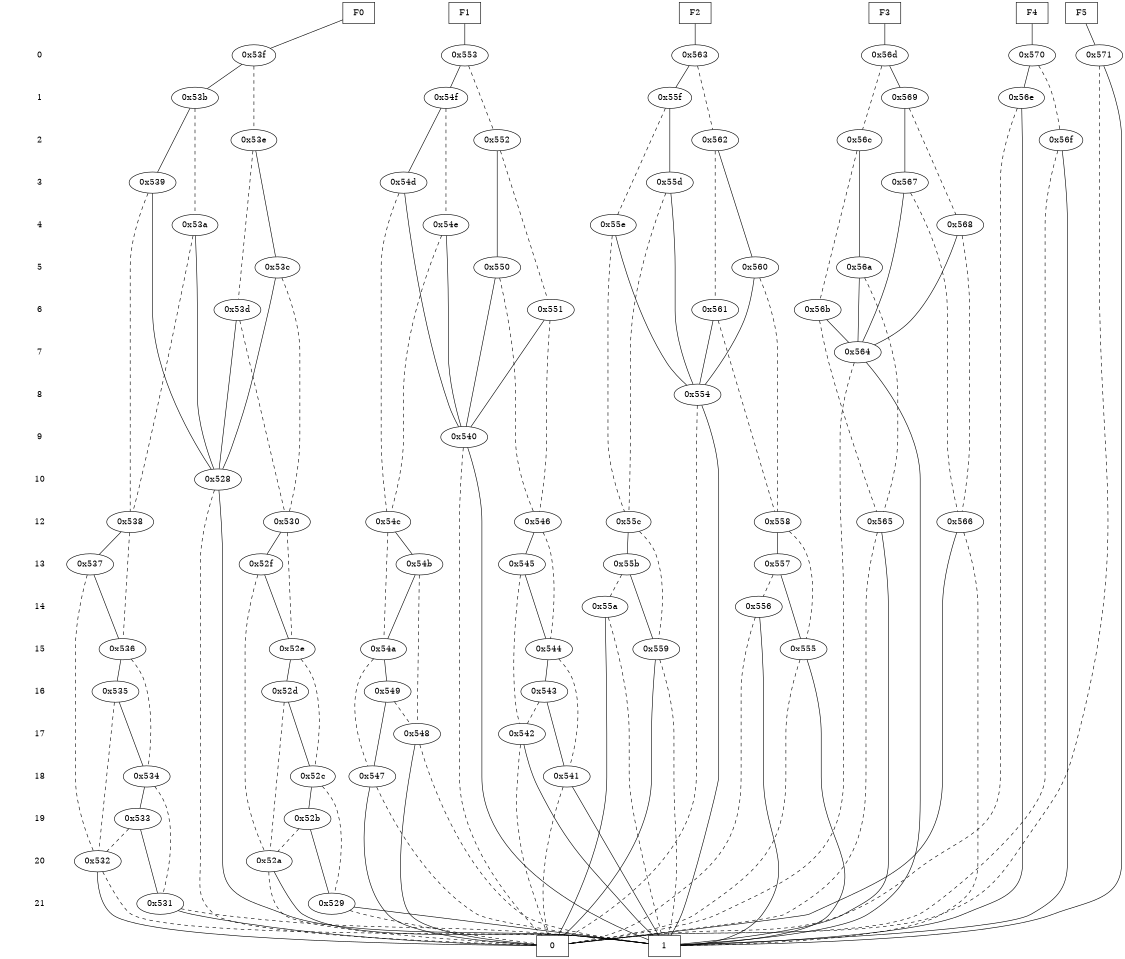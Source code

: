 digraph "DD" {
size = "7.5,10"
center = true;
edge [dir = none];
{ node [shape = plaintext];
  edge [style = invis];
  "CONST NODES" [style = invis];
" 0 " -> " 1 " -> " 2 " -> " 3 " -> " 4 " -> " 5 " -> " 6 " -> " 7 " -> " 8 " -> " 9 " -> " 10 " -> " 12 " -> " 13 " -> " 14 " -> " 15 " -> " 16 " -> " 17 " -> " 18 " -> " 19 " -> " 20 " -> " 21 " -> "CONST NODES"; 
}
{ rank = same; node [shape = box]; edge [style = invis];
"F0" -> "F1" -> "F2" -> "F3" -> "F4" -> "F5"; }
{ rank = same; " 0 ";
"0x56d";
"0x553";
"0x53f";
"0x571";
"0x570";
"0x563";
}
{ rank = same; " 1 ";
"0x54f";
"0x53b";
"0x55f";
"0x56e";
"0x569";
}
{ rank = same; " 2 ";
"0x562";
"0x56c";
"0x56f";
"0x552";
"0x53e";
}
{ rank = same; " 3 ";
"0x55d";
"0x567";
"0x54d";
"0x539";
}
{ rank = same; " 4 ";
"0x55e";
"0x568";
"0x54e";
"0x53a";
}
{ rank = same; " 5 ";
"0x550";
"0x56a";
"0x53c";
"0x560";
}
{ rank = same; " 6 ";
"0x551";
"0x56b";
"0x53d";
"0x561";
}
{ rank = same; " 7 ";
"0x564";
}
{ rank = same; " 8 ";
"0x554";
}
{ rank = same; " 9 ";
"0x540";
}
{ rank = same; " 10 ";
"0x528";
}
{ rank = same; " 12 ";
"0x566";
"0x538";
"0x558";
"0x55c";
"0x565";
"0x546";
"0x54c";
"0x530";
}
{ rank = same; " 13 ";
"0x545";
"0x557";
"0x52f";
"0x54b";
"0x55b";
"0x537";
}
{ rank = same; " 14 ";
"0x55a";
"0x556";
}
{ rank = same; " 15 ";
"0x559";
"0x536";
"0x555";
"0x544";
"0x54a";
"0x52e";
}
{ rank = same; " 16 ";
"0x52d";
"0x535";
"0x543";
"0x549";
}
{ rank = same; " 17 ";
"0x548";
"0x542";
}
{ rank = same; " 18 ";
"0x534";
"0x547";
"0x541";
"0x52c";
}
{ rank = same; " 19 ";
"0x533";
"0x52b";
}
{ rank = same; " 20 ";
"0x532";
"0x52a";
}
{ rank = same; " 21 ";
"0x531";
"0x529";
}
{ rank = same; "CONST NODES";
{ node [shape = box]; "0x4ae";
"0x4ad";
}
}
"F0" -> "0x53f" [style = solid];
"F1" -> "0x553" [style = solid];
"F2" -> "0x563" [style = solid];
"F3" -> "0x56d" [style = solid];
"F4" -> "0x570" [style = solid];
"F5" -> "0x571" [style = solid];
"0x56d" -> "0x569";
"0x56d" -> "0x56c" [style = dashed];
"0x553" -> "0x54f";
"0x553" -> "0x552" [style = dashed];
"0x53f" -> "0x53b";
"0x53f" -> "0x53e" [style = dashed];
"0x571" -> "0x4ad";
"0x571" -> "0x4ae" [style = dashed];
"0x570" -> "0x56e";
"0x570" -> "0x56f" [style = dashed];
"0x563" -> "0x55f";
"0x563" -> "0x562" [style = dashed];
"0x54f" -> "0x54d";
"0x54f" -> "0x54e" [style = dashed];
"0x53b" -> "0x539";
"0x53b" -> "0x53a" [style = dashed];
"0x55f" -> "0x55d";
"0x55f" -> "0x55e" [style = dashed];
"0x56e" -> "0x4ad";
"0x56e" -> "0x4ae" [style = dashed];
"0x569" -> "0x567";
"0x569" -> "0x568" [style = dashed];
"0x562" -> "0x560";
"0x562" -> "0x561" [style = dashed];
"0x56c" -> "0x56a";
"0x56c" -> "0x56b" [style = dashed];
"0x56f" -> "0x4ad";
"0x56f" -> "0x4ae" [style = dashed];
"0x552" -> "0x550";
"0x552" -> "0x551" [style = dashed];
"0x53e" -> "0x53c";
"0x53e" -> "0x53d" [style = dashed];
"0x55d" -> "0x554";
"0x55d" -> "0x55c" [style = dashed];
"0x567" -> "0x564";
"0x567" -> "0x566" [style = dashed];
"0x54d" -> "0x540";
"0x54d" -> "0x54c" [style = dashed];
"0x539" -> "0x528";
"0x539" -> "0x538" [style = dashed];
"0x55e" -> "0x554";
"0x55e" -> "0x55c" [style = dashed];
"0x568" -> "0x564";
"0x568" -> "0x566" [style = dashed];
"0x54e" -> "0x540";
"0x54e" -> "0x54c" [style = dashed];
"0x53a" -> "0x528";
"0x53a" -> "0x538" [style = dashed];
"0x550" -> "0x540";
"0x550" -> "0x546" [style = dashed];
"0x56a" -> "0x564";
"0x56a" -> "0x565" [style = dashed];
"0x53c" -> "0x528";
"0x53c" -> "0x530" [style = dashed];
"0x560" -> "0x554";
"0x560" -> "0x558" [style = dashed];
"0x551" -> "0x540";
"0x551" -> "0x546" [style = dashed];
"0x56b" -> "0x564";
"0x56b" -> "0x565" [style = dashed];
"0x53d" -> "0x528";
"0x53d" -> "0x530" [style = dashed];
"0x561" -> "0x554";
"0x561" -> "0x558" [style = dashed];
"0x564" -> "0x4ad";
"0x564" -> "0x4ae" [style = dashed];
"0x554" -> "0x4ad";
"0x554" -> "0x4ae" [style = dashed];
"0x540" -> "0x4ad";
"0x540" -> "0x4ae" [style = dashed];
"0x528" -> "0x4ad";
"0x528" -> "0x4ae" [style = dashed];
"0x566" -> "0x4ae";
"0x566" -> "0x4ad" [style = dashed];
"0x538" -> "0x537";
"0x538" -> "0x536" [style = dashed];
"0x558" -> "0x557";
"0x558" -> "0x555" [style = dashed];
"0x55c" -> "0x55b";
"0x55c" -> "0x559" [style = dashed];
"0x565" -> "0x4ad";
"0x565" -> "0x4ae" [style = dashed];
"0x546" -> "0x545";
"0x546" -> "0x544" [style = dashed];
"0x54c" -> "0x54b";
"0x54c" -> "0x54a" [style = dashed];
"0x530" -> "0x52f";
"0x530" -> "0x52e" [style = dashed];
"0x545" -> "0x544";
"0x545" -> "0x542" [style = dashed];
"0x557" -> "0x555";
"0x557" -> "0x556" [style = dashed];
"0x52f" -> "0x52e";
"0x52f" -> "0x52a" [style = dashed];
"0x54b" -> "0x54a";
"0x54b" -> "0x548" [style = dashed];
"0x55b" -> "0x559";
"0x55b" -> "0x55a" [style = dashed];
"0x537" -> "0x536";
"0x537" -> "0x532" [style = dashed];
"0x55a" -> "0x4ae";
"0x55a" -> "0x4ad" [style = dashed];
"0x556" -> "0x4ad";
"0x556" -> "0x4ae" [style = dashed];
"0x559" -> "0x4ae";
"0x559" -> "0x4ad" [style = dashed];
"0x536" -> "0x535";
"0x536" -> "0x534" [style = dashed];
"0x555" -> "0x4ad";
"0x555" -> "0x4ae" [style = dashed];
"0x544" -> "0x543";
"0x544" -> "0x541" [style = dashed];
"0x54a" -> "0x549";
"0x54a" -> "0x547" [style = dashed];
"0x52e" -> "0x52d";
"0x52e" -> "0x52c" [style = dashed];
"0x52d" -> "0x52c";
"0x52d" -> "0x52a" [style = dashed];
"0x535" -> "0x534";
"0x535" -> "0x532" [style = dashed];
"0x543" -> "0x541";
"0x543" -> "0x542" [style = dashed];
"0x549" -> "0x547";
"0x549" -> "0x548" [style = dashed];
"0x548" -> "0x4ae";
"0x548" -> "0x4ad" [style = dashed];
"0x542" -> "0x4ad";
"0x542" -> "0x4ae" [style = dashed];
"0x534" -> "0x533";
"0x534" -> "0x531" [style = dashed];
"0x547" -> "0x4ae";
"0x547" -> "0x4ad" [style = dashed];
"0x541" -> "0x4ad";
"0x541" -> "0x4ae" [style = dashed];
"0x52c" -> "0x52b";
"0x52c" -> "0x529" [style = dashed];
"0x533" -> "0x531";
"0x533" -> "0x532" [style = dashed];
"0x52b" -> "0x529";
"0x52b" -> "0x52a" [style = dashed];
"0x532" -> "0x4ae";
"0x532" -> "0x4ad" [style = dashed];
"0x52a" -> "0x4ad";
"0x52a" -> "0x4ae" [style = dashed];
"0x531" -> "0x4ae";
"0x531" -> "0x4ad" [style = dashed];
"0x529" -> "0x4ad";
"0x529" -> "0x4ae" [style = dashed];
"0x4ae" [label = "0"];
"0x4ad" [label = "1"];
}
